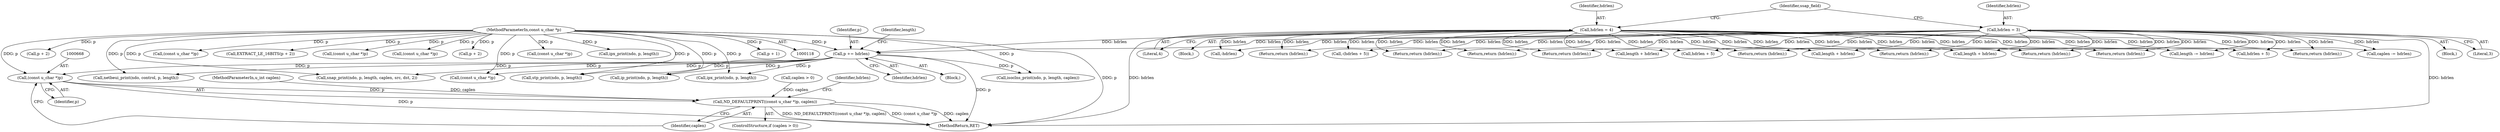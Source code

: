 digraph "0_tcpdump_1dcd10aceabbc03bf571ea32b892c522cbe923de_10@pointer" {
"1000667" [label="(Call,(const u_char *)p)"];
"1000327" [label="(Call,p += hdrlen)"];
"1000237" [label="(Call,hdrlen = 4)"];
"1000191" [label="(Call,hdrlen = 3)"];
"1000120" [label="(MethodParameterIn,const u_char *p)"];
"1000666" [label="(Call,ND_DEFAULTPRINT((const u_char *)p, caplen))"];
"1000406" [label="(Return,return (hdrlen);)"];
"1000367" [label="(Call,hdrlen + 5)"];
"1000670" [label="(Identifier,caplen)"];
"1000669" [label="(Identifier,p)"];
"1000755" [label="(MethodReturn,RET)"];
"1000637" [label="(Call,(const u_char *)p)"];
"1000238" [label="(Identifier,hdrlen)"];
"1000662" [label="(ControlStructure,if (caplen > 0))"];
"1000125" [label="(Block,)"];
"1000178" [label="(Call,p + 2)"];
"1000195" [label="(Block,)"];
"1000453" [label="(Call,netbeui_print(ndo, control, p, length))"];
"1000143" [label="(Call,(const u_char *)p)"];
"1000749" [label="(Call,length + hdrlen)"];
"1000191" [label="(Call,hdrlen = 3)"];
"1000433" [label="(Return,return (hdrlen);)"];
"1000458" [label="(Return,return (hdrlen);)"];
"1000230" [label="(Call,EXTRACT_LE_16BITS(p + 2))"];
"1000753" [label="(Call,-hdrlen)"];
"1000720" [label="(Call,length + hdrlen)"];
"1000383" [label="(Call,stp_print(ndo, p, length))"];
"1000429" [label="(Call,ipx_print(ndo, p, length))"];
"1000222" [label="(Call,(const u_char *)p)"];
"1000187" [label="(Block,)"];
"1000621" [label="(Return,return (hdrlen);)"];
"1000327" [label="(Call,p += hdrlen)"];
"1000192" [label="(Identifier,hdrlen)"];
"1000206" [label="(Call,(const u_char *)p)"];
"1000231" [label="(Call,p + 2)"];
"1000330" [label="(Call,length -= hdrlen)"];
"1000606" [label="(Call,length + hdrlen)"];
"1000667" [label="(Call,(const u_char *)p)"];
"1000478" [label="(Return,return (hdrlen);)"];
"1000723" [label="(Return,return (hdrlen);)"];
"1000362" [label="(Call,hdrlen + 5)"];
"1000351" [label="(Call,snap_print(ndo, p, length, caplen, src, dst, 2))"];
"1000361" [label="(Call,-(hdrlen + 5))"];
"1000159" [label="(Call,(const u_char *)p)"];
"1000237" [label="(Call,hdrlen = 4)"];
"1000685" [label="(Identifier,hdrlen)"];
"1000328" [label="(Identifier,p)"];
"1000684" [label="(Return,return (hdrlen);)"];
"1000666" [label="(Call,ND_DEFAULTPRINT((const u_char *)p, caplen))"];
"1000120" [label="(MethodParameterIn,const u_char *p)"];
"1000329" [label="(Identifier,hdrlen)"];
"1000641" [label="(Return,return (hdrlen);)"];
"1000243" [label="(Identifier,ssap_field)"];
"1000257" [label="(Call,ipx_print(ndo, p, length))"];
"1000122" [label="(MethodParameterIn,u_int caplen)"];
"1000402" [label="(Call,ip_print(ndo, p, length))"];
"1000333" [label="(Call,caplen -= hdrlen)"];
"1000663" [label="(Call,caplen > 0)"];
"1000193" [label="(Literal,3)"];
"1000473" [label="(Call,isoclns_print(ndo, p, length, caplen))"];
"1000387" [label="(Return,return (hdrlen);)"];
"1000172" [label="(Call,p + 1)"];
"1000331" [label="(Identifier,length)"];
"1000239" [label="(Literal,4)"];
"1000667" -> "1000666"  [label="AST: "];
"1000667" -> "1000669"  [label="CFG: "];
"1000668" -> "1000667"  [label="AST: "];
"1000669" -> "1000667"  [label="AST: "];
"1000670" -> "1000667"  [label="CFG: "];
"1000667" -> "1000755"  [label="DDG: p"];
"1000667" -> "1000666"  [label="DDG: p"];
"1000327" -> "1000667"  [label="DDG: p"];
"1000120" -> "1000667"  [label="DDG: p"];
"1000327" -> "1000125"  [label="AST: "];
"1000327" -> "1000329"  [label="CFG: "];
"1000328" -> "1000327"  [label="AST: "];
"1000329" -> "1000327"  [label="AST: "];
"1000331" -> "1000327"  [label="CFG: "];
"1000327" -> "1000755"  [label="DDG: p"];
"1000237" -> "1000327"  [label="DDG: hdrlen"];
"1000191" -> "1000327"  [label="DDG: hdrlen"];
"1000120" -> "1000327"  [label="DDG: p"];
"1000327" -> "1000351"  [label="DDG: p"];
"1000327" -> "1000383"  [label="DDG: p"];
"1000327" -> "1000402"  [label="DDG: p"];
"1000327" -> "1000429"  [label="DDG: p"];
"1000327" -> "1000453"  [label="DDG: p"];
"1000327" -> "1000473"  [label="DDG: p"];
"1000327" -> "1000637"  [label="DDG: p"];
"1000237" -> "1000195"  [label="AST: "];
"1000237" -> "1000239"  [label="CFG: "];
"1000238" -> "1000237"  [label="AST: "];
"1000239" -> "1000237"  [label="AST: "];
"1000243" -> "1000237"  [label="CFG: "];
"1000237" -> "1000755"  [label="DDG: hdrlen"];
"1000237" -> "1000330"  [label="DDG: hdrlen"];
"1000237" -> "1000333"  [label="DDG: hdrlen"];
"1000237" -> "1000361"  [label="DDG: hdrlen"];
"1000237" -> "1000362"  [label="DDG: hdrlen"];
"1000237" -> "1000367"  [label="DDG: hdrlen"];
"1000237" -> "1000387"  [label="DDG: hdrlen"];
"1000237" -> "1000406"  [label="DDG: hdrlen"];
"1000237" -> "1000433"  [label="DDG: hdrlen"];
"1000237" -> "1000458"  [label="DDG: hdrlen"];
"1000237" -> "1000478"  [label="DDG: hdrlen"];
"1000237" -> "1000606"  [label="DDG: hdrlen"];
"1000237" -> "1000621"  [label="DDG: hdrlen"];
"1000237" -> "1000641"  [label="DDG: hdrlen"];
"1000237" -> "1000684"  [label="DDG: hdrlen"];
"1000237" -> "1000720"  [label="DDG: hdrlen"];
"1000237" -> "1000723"  [label="DDG: hdrlen"];
"1000237" -> "1000749"  [label="DDG: hdrlen"];
"1000237" -> "1000753"  [label="DDG: hdrlen"];
"1000191" -> "1000187"  [label="AST: "];
"1000191" -> "1000193"  [label="CFG: "];
"1000192" -> "1000191"  [label="AST: "];
"1000193" -> "1000191"  [label="AST: "];
"1000243" -> "1000191"  [label="CFG: "];
"1000191" -> "1000755"  [label="DDG: hdrlen"];
"1000191" -> "1000330"  [label="DDG: hdrlen"];
"1000191" -> "1000333"  [label="DDG: hdrlen"];
"1000191" -> "1000361"  [label="DDG: hdrlen"];
"1000191" -> "1000362"  [label="DDG: hdrlen"];
"1000191" -> "1000367"  [label="DDG: hdrlen"];
"1000191" -> "1000387"  [label="DDG: hdrlen"];
"1000191" -> "1000406"  [label="DDG: hdrlen"];
"1000191" -> "1000433"  [label="DDG: hdrlen"];
"1000191" -> "1000458"  [label="DDG: hdrlen"];
"1000191" -> "1000478"  [label="DDG: hdrlen"];
"1000191" -> "1000606"  [label="DDG: hdrlen"];
"1000191" -> "1000621"  [label="DDG: hdrlen"];
"1000191" -> "1000641"  [label="DDG: hdrlen"];
"1000191" -> "1000684"  [label="DDG: hdrlen"];
"1000191" -> "1000720"  [label="DDG: hdrlen"];
"1000191" -> "1000723"  [label="DDG: hdrlen"];
"1000191" -> "1000749"  [label="DDG: hdrlen"];
"1000191" -> "1000753"  [label="DDG: hdrlen"];
"1000120" -> "1000118"  [label="AST: "];
"1000120" -> "1000755"  [label="DDG: p"];
"1000120" -> "1000143"  [label="DDG: p"];
"1000120" -> "1000159"  [label="DDG: p"];
"1000120" -> "1000172"  [label="DDG: p"];
"1000120" -> "1000178"  [label="DDG: p"];
"1000120" -> "1000206"  [label="DDG: p"];
"1000120" -> "1000222"  [label="DDG: p"];
"1000120" -> "1000230"  [label="DDG: p"];
"1000120" -> "1000231"  [label="DDG: p"];
"1000120" -> "1000257"  [label="DDG: p"];
"1000120" -> "1000351"  [label="DDG: p"];
"1000120" -> "1000383"  [label="DDG: p"];
"1000120" -> "1000402"  [label="DDG: p"];
"1000120" -> "1000429"  [label="DDG: p"];
"1000120" -> "1000453"  [label="DDG: p"];
"1000120" -> "1000473"  [label="DDG: p"];
"1000120" -> "1000637"  [label="DDG: p"];
"1000666" -> "1000662"  [label="AST: "];
"1000666" -> "1000670"  [label="CFG: "];
"1000670" -> "1000666"  [label="AST: "];
"1000685" -> "1000666"  [label="CFG: "];
"1000666" -> "1000755"  [label="DDG: caplen"];
"1000666" -> "1000755"  [label="DDG: ND_DEFAULTPRINT((const u_char *)p, caplen)"];
"1000666" -> "1000755"  [label="DDG: (const u_char *)p"];
"1000663" -> "1000666"  [label="DDG: caplen"];
"1000122" -> "1000666"  [label="DDG: caplen"];
}
